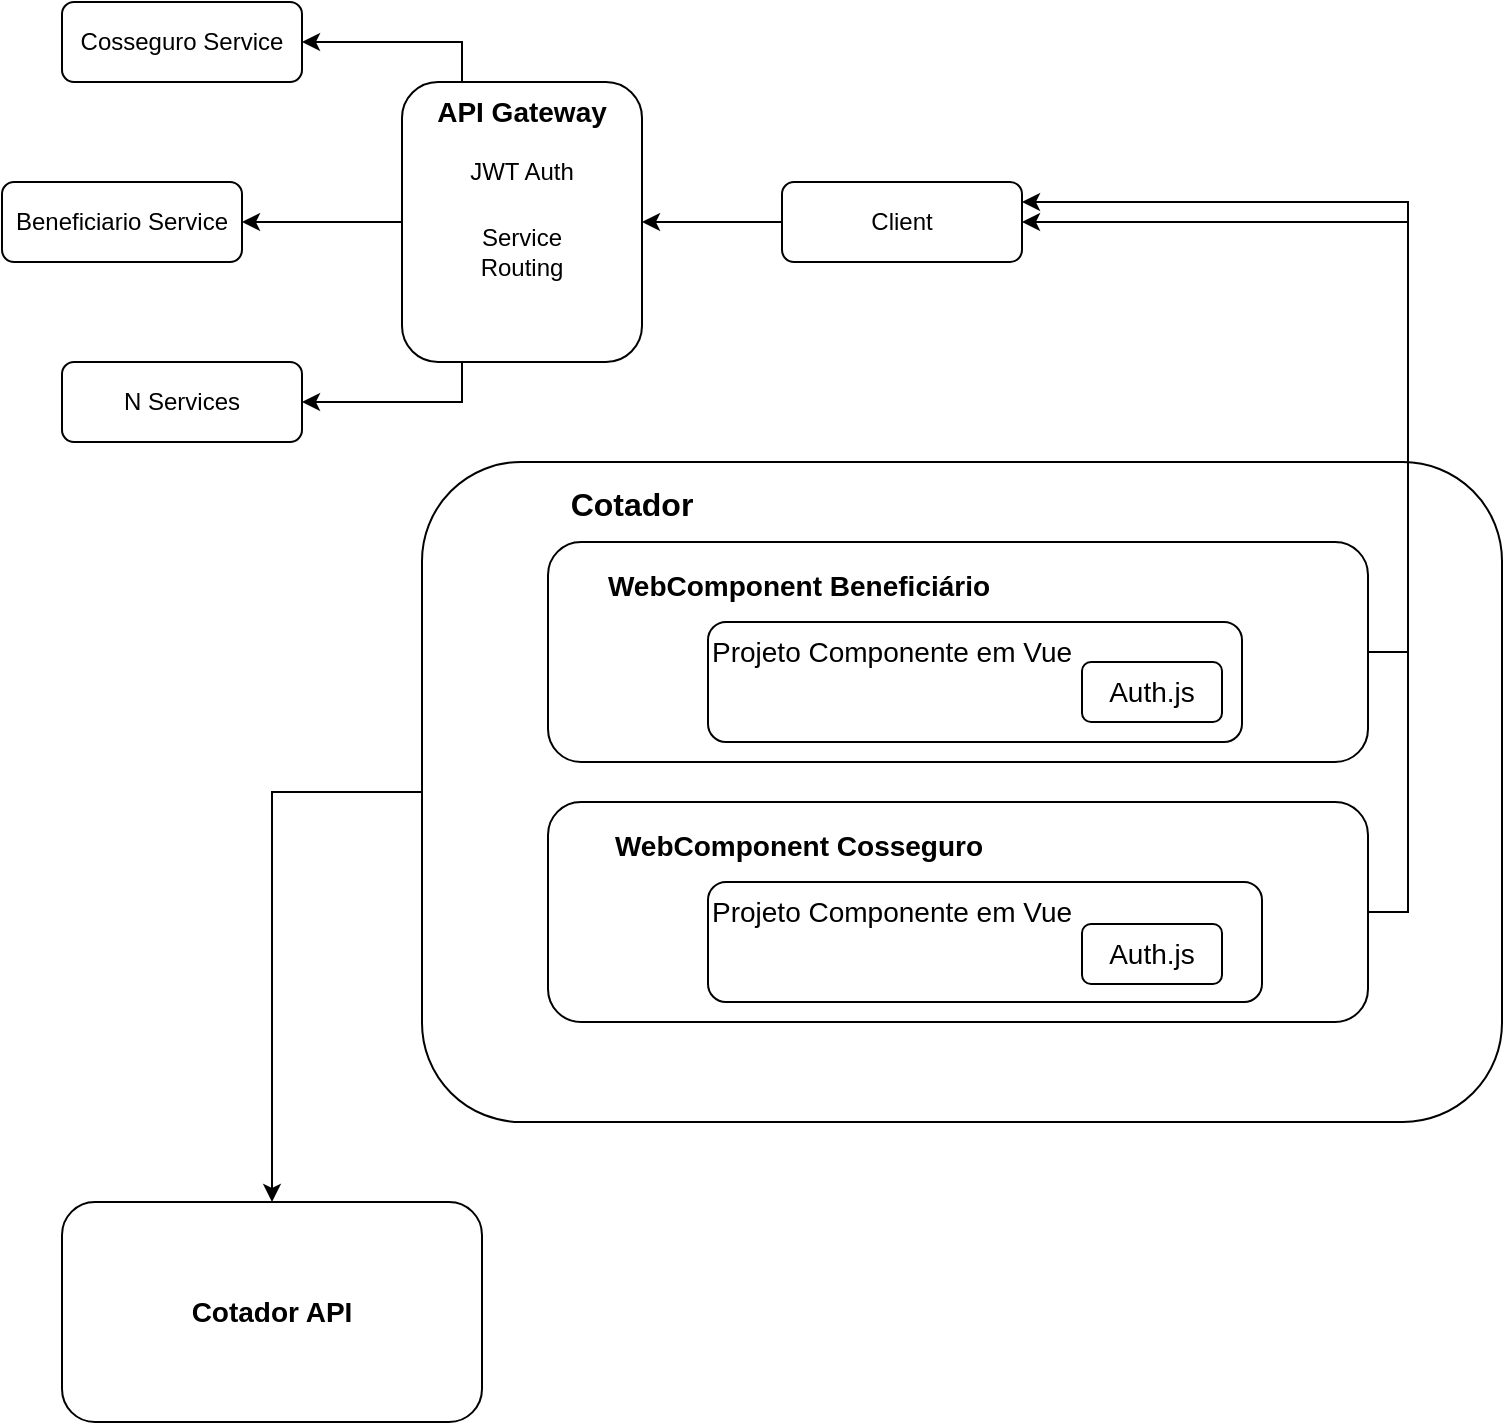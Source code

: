 <mxfile version="17.4.1" type="github">
  <diagram id="C5RBs43oDa-KdzZeNtuy" name="Page-1">
    <mxGraphModel dx="868" dy="450" grid="1" gridSize="10" guides="1" tooltips="1" connect="1" arrows="1" fold="1" page="1" pageScale="1" pageWidth="827" pageHeight="1169" math="0" shadow="0">
      <root>
        <mxCell id="WIyWlLk6GJQsqaUBKTNV-0" />
        <mxCell id="WIyWlLk6GJQsqaUBKTNV-1" parent="WIyWlLk6GJQsqaUBKTNV-0" />
        <mxCell id="PJzZO9aW4dWDXzAbzQnG-33" style="edgeStyle=orthogonalEdgeStyle;rounded=0;orthogonalLoop=1;jettySize=auto;html=1;exitX=0;exitY=0.5;exitDx=0;exitDy=0;fontSize=14;" edge="1" parent="WIyWlLk6GJQsqaUBKTNV-1" source="PJzZO9aW4dWDXzAbzQnG-26" target="PJzZO9aW4dWDXzAbzQnG-32">
          <mxGeometry relative="1" as="geometry" />
        </mxCell>
        <mxCell id="PJzZO9aW4dWDXzAbzQnG-26" value="" style="rounded=1;whiteSpace=wrap;html=1;fontSize=14;" vertex="1" parent="WIyWlLk6GJQsqaUBKTNV-1">
          <mxGeometry x="230" y="300" width="540" height="330" as="geometry" />
        </mxCell>
        <mxCell id="WIyWlLk6GJQsqaUBKTNV-3" value="Cosseguro Service" style="rounded=1;whiteSpace=wrap;html=1;fontSize=12;glass=0;strokeWidth=1;shadow=0;" parent="WIyWlLk6GJQsqaUBKTNV-1" vertex="1">
          <mxGeometry x="50" y="70" width="120" height="40" as="geometry" />
        </mxCell>
        <mxCell id="PJzZO9aW4dWDXzAbzQnG-3" value="Beneficiario Service" style="rounded=1;whiteSpace=wrap;html=1;fontSize=12;glass=0;strokeWidth=1;shadow=0;" vertex="1" parent="WIyWlLk6GJQsqaUBKTNV-1">
          <mxGeometry x="20" y="160" width="120" height="40" as="geometry" />
        </mxCell>
        <mxCell id="PJzZO9aW4dWDXzAbzQnG-4" value="N Services" style="rounded=1;whiteSpace=wrap;html=1;fontSize=12;glass=0;strokeWidth=1;shadow=0;" vertex="1" parent="WIyWlLk6GJQsqaUBKTNV-1">
          <mxGeometry x="50" y="250" width="120" height="40" as="geometry" />
        </mxCell>
        <mxCell id="PJzZO9aW4dWDXzAbzQnG-9" style="edgeStyle=orthogonalEdgeStyle;rounded=0;orthogonalLoop=1;jettySize=auto;html=1;exitX=0.25;exitY=0;exitDx=0;exitDy=0;entryX=1;entryY=0.5;entryDx=0;entryDy=0;" edge="1" parent="WIyWlLk6GJQsqaUBKTNV-1" source="PJzZO9aW4dWDXzAbzQnG-5" target="WIyWlLk6GJQsqaUBKTNV-3">
          <mxGeometry relative="1" as="geometry" />
        </mxCell>
        <mxCell id="PJzZO9aW4dWDXzAbzQnG-10" style="edgeStyle=orthogonalEdgeStyle;rounded=0;orthogonalLoop=1;jettySize=auto;html=1;exitX=0;exitY=0.5;exitDx=0;exitDy=0;entryX=1;entryY=0.5;entryDx=0;entryDy=0;" edge="1" parent="WIyWlLk6GJQsqaUBKTNV-1" source="PJzZO9aW4dWDXzAbzQnG-5" target="PJzZO9aW4dWDXzAbzQnG-3">
          <mxGeometry relative="1" as="geometry" />
        </mxCell>
        <mxCell id="PJzZO9aW4dWDXzAbzQnG-11" style="edgeStyle=orthogonalEdgeStyle;rounded=0;orthogonalLoop=1;jettySize=auto;html=1;exitX=0.25;exitY=1;exitDx=0;exitDy=0;entryX=1;entryY=0.5;entryDx=0;entryDy=0;" edge="1" parent="WIyWlLk6GJQsqaUBKTNV-1" source="PJzZO9aW4dWDXzAbzQnG-5" target="PJzZO9aW4dWDXzAbzQnG-4">
          <mxGeometry relative="1" as="geometry" />
        </mxCell>
        <mxCell id="PJzZO9aW4dWDXzAbzQnG-5" value="API Gateway" style="rounded=1;whiteSpace=wrap;html=1;fontSize=14;glass=0;strokeWidth=1;shadow=0;verticalAlign=top;fontStyle=1" vertex="1" parent="WIyWlLk6GJQsqaUBKTNV-1">
          <mxGeometry x="220" y="110" width="120" height="140" as="geometry" />
        </mxCell>
        <mxCell id="PJzZO9aW4dWDXzAbzQnG-13" style="edgeStyle=orthogonalEdgeStyle;rounded=0;orthogonalLoop=1;jettySize=auto;html=1;exitX=0;exitY=0.5;exitDx=0;exitDy=0;entryX=1;entryY=0.5;entryDx=0;entryDy=0;" edge="1" parent="WIyWlLk6GJQsqaUBKTNV-1" source="PJzZO9aW4dWDXzAbzQnG-12" target="PJzZO9aW4dWDXzAbzQnG-5">
          <mxGeometry relative="1" as="geometry" />
        </mxCell>
        <mxCell id="PJzZO9aW4dWDXzAbzQnG-12" value="Client" style="rounded=1;whiteSpace=wrap;html=1;fontSize=12;glass=0;strokeWidth=1;shadow=0;" vertex="1" parent="WIyWlLk6GJQsqaUBKTNV-1">
          <mxGeometry x="410" y="160" width="120" height="40" as="geometry" />
        </mxCell>
        <mxCell id="PJzZO9aW4dWDXzAbzQnG-14" value="JWT Auth" style="text;html=1;strokeColor=none;fillColor=none;align=center;verticalAlign=middle;whiteSpace=wrap;rounded=0;" vertex="1" parent="WIyWlLk6GJQsqaUBKTNV-1">
          <mxGeometry x="250" y="140" width="60" height="30" as="geometry" />
        </mxCell>
        <mxCell id="PJzZO9aW4dWDXzAbzQnG-15" value="Service Routing" style="text;html=1;strokeColor=none;fillColor=none;align=center;verticalAlign=middle;whiteSpace=wrap;rounded=0;" vertex="1" parent="WIyWlLk6GJQsqaUBKTNV-1">
          <mxGeometry x="250" y="180" width="60" height="30" as="geometry" />
        </mxCell>
        <mxCell id="PJzZO9aW4dWDXzAbzQnG-28" style="edgeStyle=orthogonalEdgeStyle;rounded=0;orthogonalLoop=1;jettySize=auto;html=1;exitX=1;exitY=0.5;exitDx=0;exitDy=0;entryX=1;entryY=0.5;entryDx=0;entryDy=0;fontSize=16;" edge="1" parent="WIyWlLk6GJQsqaUBKTNV-1" source="PJzZO9aW4dWDXzAbzQnG-19" target="PJzZO9aW4dWDXzAbzQnG-12">
          <mxGeometry relative="1" as="geometry" />
        </mxCell>
        <mxCell id="PJzZO9aW4dWDXzAbzQnG-19" value="" style="rounded=1;whiteSpace=wrap;html=1;fontSize=14;" vertex="1" parent="WIyWlLk6GJQsqaUBKTNV-1">
          <mxGeometry x="293" y="340" width="410" height="110" as="geometry" />
        </mxCell>
        <mxCell id="PJzZO9aW4dWDXzAbzQnG-16" value="Projeto Componente em Vue" style="rounded=1;whiteSpace=wrap;html=1;fontSize=14;verticalAlign=top;align=left;" vertex="1" parent="WIyWlLk6GJQsqaUBKTNV-1">
          <mxGeometry x="373" y="380" width="267" height="60" as="geometry" />
        </mxCell>
        <mxCell id="PJzZO9aW4dWDXzAbzQnG-20" value="WebComponent Beneficiário" style="text;html=1;strokeColor=none;fillColor=none;align=center;verticalAlign=middle;whiteSpace=wrap;rounded=0;fontSize=14;fontStyle=1" vertex="1" parent="WIyWlLk6GJQsqaUBKTNV-1">
          <mxGeometry x="307" y="347" width="223" height="30" as="geometry" />
        </mxCell>
        <mxCell id="PJzZO9aW4dWDXzAbzQnG-29" style="edgeStyle=orthogonalEdgeStyle;rounded=0;orthogonalLoop=1;jettySize=auto;html=1;exitX=1;exitY=0.5;exitDx=0;exitDy=0;entryX=1;entryY=0.25;entryDx=0;entryDy=0;fontSize=16;" edge="1" parent="WIyWlLk6GJQsqaUBKTNV-1" source="PJzZO9aW4dWDXzAbzQnG-21" target="PJzZO9aW4dWDXzAbzQnG-12">
          <mxGeometry relative="1" as="geometry" />
        </mxCell>
        <mxCell id="PJzZO9aW4dWDXzAbzQnG-21" value="" style="rounded=1;whiteSpace=wrap;html=1;fontSize=14;" vertex="1" parent="WIyWlLk6GJQsqaUBKTNV-1">
          <mxGeometry x="293" y="470" width="410" height="110" as="geometry" />
        </mxCell>
        <mxCell id="PJzZO9aW4dWDXzAbzQnG-23" value="Projeto Componente em Vue" style="rounded=1;whiteSpace=wrap;html=1;fontSize=14;verticalAlign=top;align=left;" vertex="1" parent="WIyWlLk6GJQsqaUBKTNV-1">
          <mxGeometry x="373" y="510" width="277" height="60" as="geometry" />
        </mxCell>
        <mxCell id="PJzZO9aW4dWDXzAbzQnG-25" value="WebComponent Cosseguro" style="text;html=1;strokeColor=none;fillColor=none;align=center;verticalAlign=middle;whiteSpace=wrap;rounded=0;fontSize=14;fontStyle=1" vertex="1" parent="WIyWlLk6GJQsqaUBKTNV-1">
          <mxGeometry x="307" y="477" width="223" height="30" as="geometry" />
        </mxCell>
        <mxCell id="PJzZO9aW4dWDXzAbzQnG-27" value="Cotador" style="text;html=1;strokeColor=none;fillColor=none;align=center;verticalAlign=middle;whiteSpace=wrap;rounded=0;fontSize=16;fontStyle=1" vertex="1" parent="WIyWlLk6GJQsqaUBKTNV-1">
          <mxGeometry x="305" y="306" width="60" height="30" as="geometry" />
        </mxCell>
        <mxCell id="PJzZO9aW4dWDXzAbzQnG-30" value="Auth.js" style="rounded=1;whiteSpace=wrap;html=1;fontSize=14;" vertex="1" parent="WIyWlLk6GJQsqaUBKTNV-1">
          <mxGeometry x="560" y="400" width="70" height="30" as="geometry" />
        </mxCell>
        <mxCell id="PJzZO9aW4dWDXzAbzQnG-31" value="Auth.js" style="rounded=1;whiteSpace=wrap;html=1;fontSize=14;" vertex="1" parent="WIyWlLk6GJQsqaUBKTNV-1">
          <mxGeometry x="560" y="531" width="70" height="30" as="geometry" />
        </mxCell>
        <mxCell id="PJzZO9aW4dWDXzAbzQnG-32" value="Cotador API" style="rounded=1;whiteSpace=wrap;html=1;fontSize=14;fontStyle=1" vertex="1" parent="WIyWlLk6GJQsqaUBKTNV-1">
          <mxGeometry x="50" y="670" width="210" height="110" as="geometry" />
        </mxCell>
      </root>
    </mxGraphModel>
  </diagram>
</mxfile>
